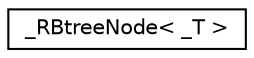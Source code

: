 digraph "Graphical Class Hierarchy"
{
 // LATEX_PDF_SIZE
  edge [fontname="Helvetica",fontsize="10",labelfontname="Helvetica",labelfontsize="10"];
  node [fontname="Helvetica",fontsize="10",shape=record];
  rankdir="LR";
  Node0 [label="_RBtreeNode\< _T \>",height=0.2,width=0.4,color="black", fillcolor="white", style="filled",URL="$struct___r_btree_node.html",tooltip=" "];
}
